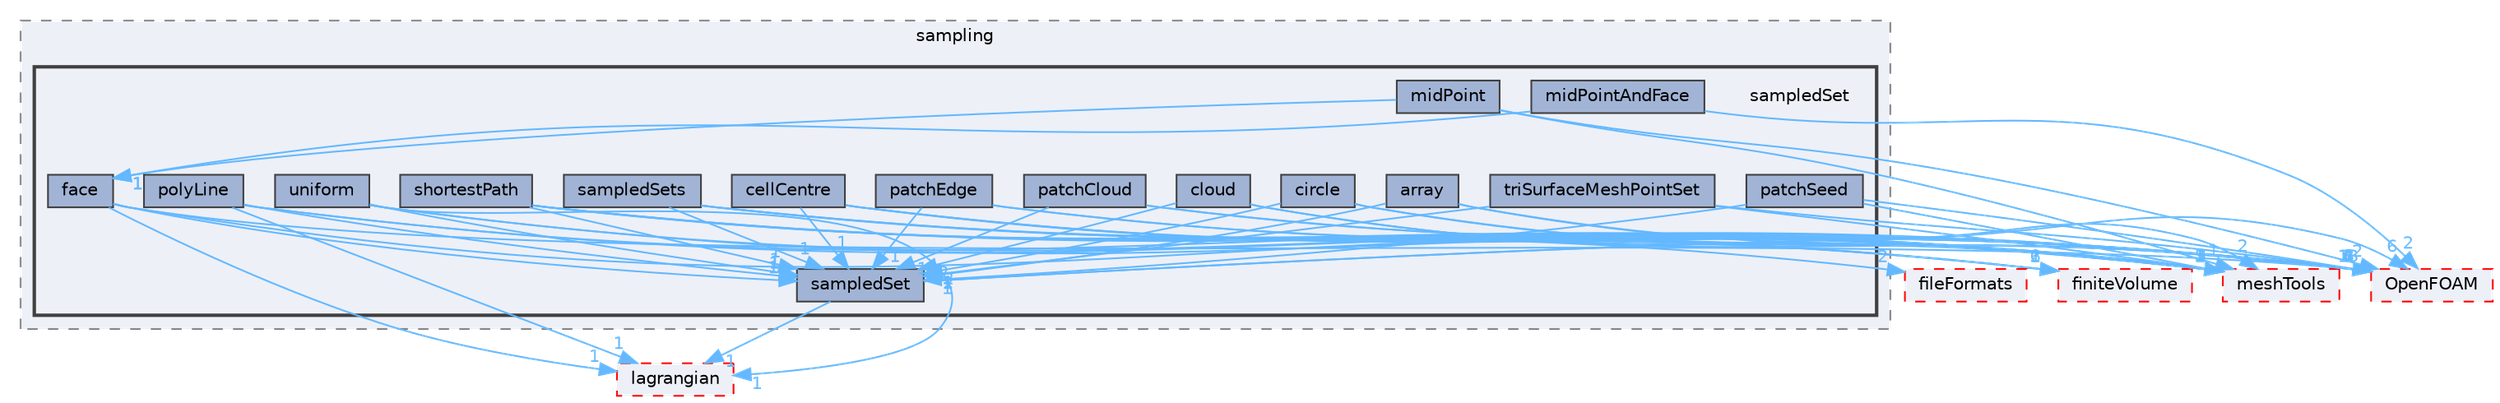 digraph "src/sampling/sampledSet"
{
 // LATEX_PDF_SIZE
  bgcolor="transparent";
  edge [fontname=Helvetica,fontsize=10,labelfontname=Helvetica,labelfontsize=10];
  node [fontname=Helvetica,fontsize=10,shape=box,height=0.2,width=0.4];
  compound=true
  subgraph clusterdir_24a3817a3c61c11f04a0a72057522f4f {
    graph [ bgcolor="#edf0f7", pencolor="grey50", label="sampling", fontname=Helvetica,fontsize=10 style="filled,dashed", URL="dir_24a3817a3c61c11f04a0a72057522f4f.html",tooltip=""]
  subgraph clusterdir_8b5e667856203d1590a744034ba627a3 {
    graph [ bgcolor="#edf0f7", pencolor="grey25", label="", fontname=Helvetica,fontsize=10 style="filled,bold", URL="dir_8b5e667856203d1590a744034ba627a3.html",tooltip=""]
    dir_8b5e667856203d1590a744034ba627a3 [shape=plaintext, label="sampledSet"];
  dir_4350fe56508d006129058889d1cda1a0 [label="array", fillcolor="#a2b4d6", color="grey25", style="filled", URL="dir_4350fe56508d006129058889d1cda1a0.html",tooltip=""];
  dir_432e18c9fe5102880738177e2c4abd7e [label="cellCentre", fillcolor="#a2b4d6", color="grey25", style="filled", URL="dir_432e18c9fe5102880738177e2c4abd7e.html",tooltip=""];
  dir_bd0673d212c935294c69554f4faaad73 [label="circle", fillcolor="#a2b4d6", color="grey25", style="filled", URL="dir_bd0673d212c935294c69554f4faaad73.html",tooltip=""];
  dir_f35f96194fc6fda84d5008c08880ec9d [label="cloud", fillcolor="#a2b4d6", color="grey25", style="filled", URL="dir_f35f96194fc6fda84d5008c08880ec9d.html",tooltip=""];
  dir_f3c42c8b1b7259a341312d292be3a7a1 [label="face", fillcolor="#a2b4d6", color="grey25", style="filled", URL="dir_f3c42c8b1b7259a341312d292be3a7a1.html",tooltip=""];
  dir_e4c4040f8c3bb26c358e4c1e25bccc75 [label="midPoint", fillcolor="#a2b4d6", color="grey25", style="filled", URL="dir_e4c4040f8c3bb26c358e4c1e25bccc75.html",tooltip=""];
  dir_53d09d50e76429845a3082a378b553fb [label="midPointAndFace", fillcolor="#a2b4d6", color="grey25", style="filled", URL="dir_53d09d50e76429845a3082a378b553fb.html",tooltip=""];
  dir_47b01c3bfeb3e960853225ce8e7a8998 [label="patchCloud", fillcolor="#a2b4d6", color="grey25", style="filled", URL="dir_47b01c3bfeb3e960853225ce8e7a8998.html",tooltip=""];
  dir_5bc949b19a1b5a826c541d8c6237ff14 [label="patchEdge", fillcolor="#a2b4d6", color="grey25", style="filled", URL="dir_5bc949b19a1b5a826c541d8c6237ff14.html",tooltip=""];
  dir_9de456046b9b7cb9cc68ae6f1135c953 [label="patchSeed", fillcolor="#a2b4d6", color="grey25", style="filled", URL="dir_9de456046b9b7cb9cc68ae6f1135c953.html",tooltip=""];
  dir_77feca4c810929a41abb217b84987f88 [label="polyLine", fillcolor="#a2b4d6", color="grey25", style="filled", URL="dir_77feca4c810929a41abb217b84987f88.html",tooltip=""];
  dir_548bfa904a2e5ae4da728d756cdd2146 [label="sampledSet", fillcolor="#a2b4d6", color="grey25", style="filled", URL="dir_548bfa904a2e5ae4da728d756cdd2146.html",tooltip=""];
  dir_a57f53c671dd158f249b841c6560ed3f [label="sampledSets", fillcolor="#a2b4d6", color="grey25", style="filled", URL="dir_a57f53c671dd158f249b841c6560ed3f.html",tooltip=""];
  dir_e07b7424985cebbc8ff8f1e675477c7b [label="shortestPath", fillcolor="#a2b4d6", color="grey25", style="filled", URL="dir_e07b7424985cebbc8ff8f1e675477c7b.html",tooltip=""];
  dir_09bbba46a716b9539fff847e36783412 [label="triSurfaceMeshPointSet", fillcolor="#a2b4d6", color="grey25", style="filled", URL="dir_09bbba46a716b9539fff847e36783412.html",tooltip=""];
  dir_8e8842f081c785d34b544fd27ef72324 [label="uniform", fillcolor="#a2b4d6", color="grey25", style="filled", URL="dir_8e8842f081c785d34b544fd27ef72324.html",tooltip=""];
  }
  }
  dir_9bd15774b555cf7259a6fa18f99fe99b [label="finiteVolume", fillcolor="#edf0f7", color="red", style="filled,dashed", URL="dir_9bd15774b555cf7259a6fa18f99fe99b.html",tooltip=""];
  dir_ae30ad0bef50cf391b24c614251bb9fd [label="meshTools", fillcolor="#edf0f7", color="red", style="filled,dashed", URL="dir_ae30ad0bef50cf391b24c614251bb9fd.html",tooltip=""];
  dir_c5473ff19b20e6ec4dfe5c310b3778a8 [label="OpenFOAM", fillcolor="#edf0f7", color="red", style="filled,dashed", URL="dir_c5473ff19b20e6ec4dfe5c310b3778a8.html",tooltip=""];
  dir_f8c25efc4b6f6a8502a42d5af7554d23 [label="lagrangian", fillcolor="#edf0f7", color="red", style="filled,dashed", URL="dir_f8c25efc4b6f6a8502a42d5af7554d23.html",tooltip=""];
  dir_b05602f37bb521a7142c0a3e200b5f35 [label="fileFormats", fillcolor="#edf0f7", color="red", style="filled,dashed", URL="dir_b05602f37bb521a7142c0a3e200b5f35.html",tooltip=""];
  dir_4350fe56508d006129058889d1cda1a0->dir_548bfa904a2e5ae4da728d756cdd2146 [headlabel="2", labeldistance=1.5 headhref="dir_000125_003404.html" href="dir_000125_003404.html" color="steelblue1" fontcolor="steelblue1"];
  dir_4350fe56508d006129058889d1cda1a0->dir_ae30ad0bef50cf391b24c614251bb9fd [headlabel="1", labeldistance=1.5 headhref="dir_000125_002382.html" href="dir_000125_002382.html" color="steelblue1" fontcolor="steelblue1"];
  dir_4350fe56508d006129058889d1cda1a0->dir_c5473ff19b20e6ec4dfe5c310b3778a8 [headlabel="8", labeldistance=1.5 headhref="dir_000125_002695.html" href="dir_000125_002695.html" color="steelblue1" fontcolor="steelblue1"];
  dir_432e18c9fe5102880738177e2c4abd7e->dir_548bfa904a2e5ae4da728d756cdd2146 [headlabel="1", labeldistance=1.5 headhref="dir_000414_003404.html" href="dir_000414_003404.html" color="steelblue1" fontcolor="steelblue1"];
  dir_432e18c9fe5102880738177e2c4abd7e->dir_9bd15774b555cf7259a6fa18f99fe99b [headlabel="1", labeldistance=1.5 headhref="dir_000414_001387.html" href="dir_000414_001387.html" color="steelblue1" fontcolor="steelblue1"];
  dir_432e18c9fe5102880738177e2c4abd7e->dir_ae30ad0bef50cf391b24c614251bb9fd [headlabel="1", labeldistance=1.5 headhref="dir_000414_002382.html" href="dir_000414_002382.html" color="steelblue1" fontcolor="steelblue1"];
  dir_432e18c9fe5102880738177e2c4abd7e->dir_c5473ff19b20e6ec4dfe5c310b3778a8 [headlabel="4", labeldistance=1.5 headhref="dir_000414_002695.html" href="dir_000414_002695.html" color="steelblue1" fontcolor="steelblue1"];
  dir_bd0673d212c935294c69554f4faaad73->dir_548bfa904a2e5ae4da728d756cdd2146 [headlabel="2", labeldistance=1.5 headhref="dir_000488_003404.html" href="dir_000488_003404.html" color="steelblue1" fontcolor="steelblue1"];
  dir_bd0673d212c935294c69554f4faaad73->dir_ae30ad0bef50cf391b24c614251bb9fd [headlabel="1", labeldistance=1.5 headhref="dir_000488_002382.html" href="dir_000488_002382.html" color="steelblue1" fontcolor="steelblue1"];
  dir_bd0673d212c935294c69554f4faaad73->dir_c5473ff19b20e6ec4dfe5c310b3778a8 [headlabel="6", labeldistance=1.5 headhref="dir_000488_002695.html" href="dir_000488_002695.html" color="steelblue1" fontcolor="steelblue1"];
  dir_f35f96194fc6fda84d5008c08880ec9d->dir_548bfa904a2e5ae4da728d756cdd2146 [headlabel="2", labeldistance=1.5 headhref="dir_000501_003404.html" href="dir_000501_003404.html" color="steelblue1" fontcolor="steelblue1"];
  dir_f35f96194fc6fda84d5008c08880ec9d->dir_ae30ad0bef50cf391b24c614251bb9fd [headlabel="1", labeldistance=1.5 headhref="dir_000501_002382.html" href="dir_000501_002382.html" color="steelblue1" fontcolor="steelblue1"];
  dir_f35f96194fc6fda84d5008c08880ec9d->dir_c5473ff19b20e6ec4dfe5c310b3778a8 [headlabel="6", labeldistance=1.5 headhref="dir_000501_002695.html" href="dir_000501_002695.html" color="steelblue1" fontcolor="steelblue1"];
  dir_f3c42c8b1b7259a341312d292be3a7a1->dir_548bfa904a2e5ae4da728d756cdd2146 [headlabel="1", labeldistance=1.5 headhref="dir_001244_003404.html" href="dir_001244_003404.html" color="steelblue1" fontcolor="steelblue1"];
  dir_f3c42c8b1b7259a341312d292be3a7a1->dir_ae30ad0bef50cf391b24c614251bb9fd [headlabel="1", labeldistance=1.5 headhref="dir_001244_002382.html" href="dir_001244_002382.html" color="steelblue1" fontcolor="steelblue1"];
  dir_f3c42c8b1b7259a341312d292be3a7a1->dir_c5473ff19b20e6ec4dfe5c310b3778a8 [headlabel="4", labeldistance=1.5 headhref="dir_001244_002695.html" href="dir_001244_002695.html" color="steelblue1" fontcolor="steelblue1"];
  dir_f3c42c8b1b7259a341312d292be3a7a1->dir_f8c25efc4b6f6a8502a42d5af7554d23 [headlabel="1", labeldistance=1.5 headhref="dir_001244_002071.html" href="dir_001244_002071.html" color="steelblue1" fontcolor="steelblue1"];
  dir_e4c4040f8c3bb26c358e4c1e25bccc75->dir_ae30ad0bef50cf391b24c614251bb9fd [headlabel="1", labeldistance=1.5 headhref="dir_002398_002382.html" href="dir_002398_002382.html" color="steelblue1" fontcolor="steelblue1"];
  dir_e4c4040f8c3bb26c358e4c1e25bccc75->dir_c5473ff19b20e6ec4dfe5c310b3778a8 [headlabel="2", labeldistance=1.5 headhref="dir_002398_002695.html" href="dir_002398_002695.html" color="steelblue1" fontcolor="steelblue1"];
  dir_e4c4040f8c3bb26c358e4c1e25bccc75->dir_f3c42c8b1b7259a341312d292be3a7a1 [headlabel="1", labeldistance=1.5 headhref="dir_002398_001244.html" href="dir_002398_001244.html" color="steelblue1" fontcolor="steelblue1"];
  dir_53d09d50e76429845a3082a378b553fb->dir_c5473ff19b20e6ec4dfe5c310b3778a8 [headlabel="2", labeldistance=1.5 headhref="dir_002399_002695.html" href="dir_002399_002695.html" color="steelblue1" fontcolor="steelblue1"];
  dir_53d09d50e76429845a3082a378b553fb->dir_f3c42c8b1b7259a341312d292be3a7a1 [headlabel="1", labeldistance=1.5 headhref="dir_002399_001244.html" href="dir_002399_001244.html" color="steelblue1" fontcolor="steelblue1"];
  dir_47b01c3bfeb3e960853225ce8e7a8998->dir_548bfa904a2e5ae4da728d756cdd2146 [headlabel="1", labeldistance=1.5 headhref="dir_002819_003404.html" href="dir_002819_003404.html" color="steelblue1" fontcolor="steelblue1"];
  dir_47b01c3bfeb3e960853225ce8e7a8998->dir_ae30ad0bef50cf391b24c614251bb9fd [headlabel="3", labeldistance=1.5 headhref="dir_002819_002382.html" href="dir_002819_002382.html" color="steelblue1" fontcolor="steelblue1"];
  dir_47b01c3bfeb3e960853225ce8e7a8998->dir_c5473ff19b20e6ec4dfe5c310b3778a8 [headlabel="6", labeldistance=1.5 headhref="dir_002819_002695.html" href="dir_002819_002695.html" color="steelblue1" fontcolor="steelblue1"];
  dir_5bc949b19a1b5a826c541d8c6237ff14->dir_548bfa904a2e5ae4da728d756cdd2146 [headlabel="1", labeldistance=1.5 headhref="dir_002825_003404.html" href="dir_002825_003404.html" color="steelblue1" fontcolor="steelblue1"];
  dir_5bc949b19a1b5a826c541d8c6237ff14->dir_ae30ad0bef50cf391b24c614251bb9fd [headlabel="1", labeldistance=1.5 headhref="dir_002825_002382.html" href="dir_002825_002382.html" color="steelblue1" fontcolor="steelblue1"];
  dir_5bc949b19a1b5a826c541d8c6237ff14->dir_c5473ff19b20e6ec4dfe5c310b3778a8 [headlabel="7", labeldistance=1.5 headhref="dir_002825_002695.html" href="dir_002825_002695.html" color="steelblue1" fontcolor="steelblue1"];
  dir_9de456046b9b7cb9cc68ae6f1135c953->dir_548bfa904a2e5ae4da728d756cdd2146 [headlabel="1", labeldistance=1.5 headhref="dir_002839_003404.html" href="dir_002839_003404.html" color="steelblue1" fontcolor="steelblue1"];
  dir_9de456046b9b7cb9cc68ae6f1135c953->dir_ae30ad0bef50cf391b24c614251bb9fd [headlabel="3", labeldistance=1.5 headhref="dir_002839_002382.html" href="dir_002839_002382.html" color="steelblue1" fontcolor="steelblue1"];
  dir_9de456046b9b7cb9cc68ae6f1135c953->dir_c5473ff19b20e6ec4dfe5c310b3778a8 [headlabel="8", labeldistance=1.5 headhref="dir_002839_002695.html" href="dir_002839_002695.html" color="steelblue1" fontcolor="steelblue1"];
  dir_77feca4c810929a41abb217b84987f88->dir_548bfa904a2e5ae4da728d756cdd2146 [headlabel="1", labeldistance=1.5 headhref="dir_002978_003404.html" href="dir_002978_003404.html" color="steelblue1" fontcolor="steelblue1"];
  dir_77feca4c810929a41abb217b84987f88->dir_ae30ad0bef50cf391b24c614251bb9fd [headlabel="1", labeldistance=1.5 headhref="dir_002978_002382.html" href="dir_002978_002382.html" color="steelblue1" fontcolor="steelblue1"];
  dir_77feca4c810929a41abb217b84987f88->dir_c5473ff19b20e6ec4dfe5c310b3778a8 [headlabel="4", labeldistance=1.5 headhref="dir_002978_002695.html" href="dir_002978_002695.html" color="steelblue1" fontcolor="steelblue1"];
  dir_77feca4c810929a41abb217b84987f88->dir_f8c25efc4b6f6a8502a42d5af7554d23 [headlabel="1", labeldistance=1.5 headhref="dir_002978_002071.html" href="dir_002978_002071.html" color="steelblue1" fontcolor="steelblue1"];
  dir_548bfa904a2e5ae4da728d756cdd2146->dir_ae30ad0bef50cf391b24c614251bb9fd [headlabel="2", labeldistance=1.5 headhref="dir_003404_002382.html" href="dir_003404_002382.html" color="steelblue1" fontcolor="steelblue1"];
  dir_548bfa904a2e5ae4da728d756cdd2146->dir_c5473ff19b20e6ec4dfe5c310b3778a8 [headlabel="6", labeldistance=1.5 headhref="dir_003404_002695.html" href="dir_003404_002695.html" color="steelblue1" fontcolor="steelblue1"];
  dir_548bfa904a2e5ae4da728d756cdd2146->dir_f8c25efc4b6f6a8502a42d5af7554d23 [headlabel="1", labeldistance=1.5 headhref="dir_003404_002071.html" href="dir_003404_002071.html" color="steelblue1" fontcolor="steelblue1"];
  dir_a57f53c671dd158f249b841c6560ed3f->dir_548bfa904a2e5ae4da728d756cdd2146 [headlabel="1", labeldistance=1.5 headhref="dir_003405_003404.html" href="dir_003405_003404.html" color="steelblue1" fontcolor="steelblue1"];
  dir_a57f53c671dd158f249b841c6560ed3f->dir_9bd15774b555cf7259a6fa18f99fe99b [headlabel="6", labeldistance=1.5 headhref="dir_003405_001387.html" href="dir_003405_001387.html" color="steelblue1" fontcolor="steelblue1"];
  dir_a57f53c671dd158f249b841c6560ed3f->dir_ae30ad0bef50cf391b24c614251bb9fd [headlabel="3", labeldistance=1.5 headhref="dir_003405_002382.html" href="dir_003405_002382.html" color="steelblue1" fontcolor="steelblue1"];
  dir_a57f53c671dd158f249b841c6560ed3f->dir_c5473ff19b20e6ec4dfe5c310b3778a8 [headlabel="13", labeldistance=1.5 headhref="dir_003405_002695.html" href="dir_003405_002695.html" color="steelblue1" fontcolor="steelblue1"];
  dir_e07b7424985cebbc8ff8f1e675477c7b->dir_548bfa904a2e5ae4da728d756cdd2146 [headlabel="1", labeldistance=1.5 headhref="dir_003520_003404.html" href="dir_003520_003404.html" color="steelblue1" fontcolor="steelblue1"];
  dir_e07b7424985cebbc8ff8f1e675477c7b->dir_9bd15774b555cf7259a6fa18f99fe99b [headlabel="2", labeldistance=1.5 headhref="dir_003520_001387.html" href="dir_003520_001387.html" color="steelblue1" fontcolor="steelblue1"];
  dir_e07b7424985cebbc8ff8f1e675477c7b->dir_ae30ad0bef50cf391b24c614251bb9fd [headlabel="3", labeldistance=1.5 headhref="dir_003520_002382.html" href="dir_003520_002382.html" color="steelblue1" fontcolor="steelblue1"];
  dir_e07b7424985cebbc8ff8f1e675477c7b->dir_b05602f37bb521a7142c0a3e200b5f35 [headlabel="2", labeldistance=1.5 headhref="dir_003520_001353.html" href="dir_003520_001353.html" color="steelblue1" fontcolor="steelblue1"];
  dir_e07b7424985cebbc8ff8f1e675477c7b->dir_c5473ff19b20e6ec4dfe5c310b3778a8 [headlabel="6", labeldistance=1.5 headhref="dir_003520_002695.html" href="dir_003520_002695.html" color="steelblue1" fontcolor="steelblue1"];
  dir_09bbba46a716b9539fff847e36783412->dir_548bfa904a2e5ae4da728d756cdd2146 [headlabel="1", labeldistance=1.5 headhref="dir_004128_003404.html" href="dir_004128_003404.html" color="steelblue1" fontcolor="steelblue1"];
  dir_09bbba46a716b9539fff847e36783412->dir_ae30ad0bef50cf391b24c614251bb9fd [headlabel="2", labeldistance=1.5 headhref="dir_004128_002382.html" href="dir_004128_002382.html" color="steelblue1" fontcolor="steelblue1"];
  dir_09bbba46a716b9539fff847e36783412->dir_c5473ff19b20e6ec4dfe5c310b3778a8 [headlabel="4", labeldistance=1.5 headhref="dir_004128_002695.html" href="dir_004128_002695.html" color="steelblue1" fontcolor="steelblue1"];
  dir_8e8842f081c785d34b544fd27ef72324->dir_548bfa904a2e5ae4da728d756cdd2146 [headlabel="1", labeldistance=1.5 headhref="dir_004203_003404.html" href="dir_004203_003404.html" color="steelblue1" fontcolor="steelblue1"];
  dir_8e8842f081c785d34b544fd27ef72324->dir_ae30ad0bef50cf391b24c614251bb9fd [headlabel="1", labeldistance=1.5 headhref="dir_004203_002382.html" href="dir_004203_002382.html" color="steelblue1" fontcolor="steelblue1"];
  dir_8e8842f081c785d34b544fd27ef72324->dir_c5473ff19b20e6ec4dfe5c310b3778a8 [headlabel="4", labeldistance=1.5 headhref="dir_004203_002695.html" href="dir_004203_002695.html" color="steelblue1" fontcolor="steelblue1"];
  dir_8e8842f081c785d34b544fd27ef72324->dir_f8c25efc4b6f6a8502a42d5af7554d23 [headlabel="1", labeldistance=1.5 headhref="dir_004203_002071.html" href="dir_004203_002071.html" color="steelblue1" fontcolor="steelblue1"];
}
